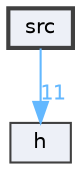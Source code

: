digraph "src"
{
 // INTERACTIVE_SVG=YES
 // LATEX_PDF_SIZE
  bgcolor="transparent";
  edge [fontname=Helvetica,fontsize=10,labelfontname=Helvetica,labelfontsize=10];
  node [fontname=Helvetica,fontsize=10,shape=box,height=0.2,width=0.4];
  compound=true
  dir_68267d1309a1af8e8297ef4c3efbcdba [label="src", fillcolor="#edf0f7", color="grey25", style="filled,bold", URL="dir_68267d1309a1af8e8297ef4c3efbcdba.html",tooltip="C++ source files."];
  dir_16883824a3a04b1a87f846f11415f5e2 [label="h", fillcolor="#edf0f7", color="grey25", style="filled", URL="dir_16883824a3a04b1a87f846f11415f5e2.html",tooltip="C++ headers."];
  dir_68267d1309a1af8e8297ef4c3efbcdba->dir_16883824a3a04b1a87f846f11415f5e2 [headlabel="11", labeldistance=1.5 headhref="dir_000002_000000.html" href="dir_000002_000000.html" color="steelblue1" fontcolor="steelblue1"];
}
